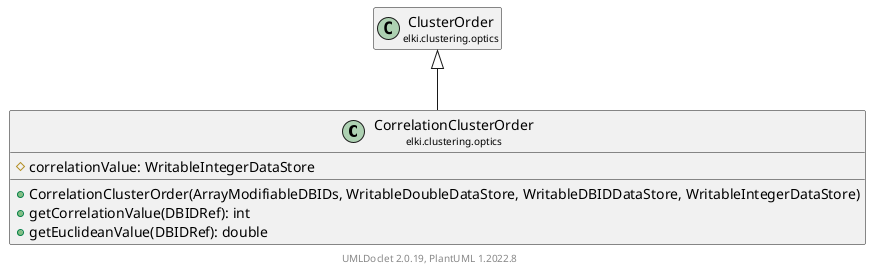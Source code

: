 @startuml
    remove .*\.(Instance|Par|Parameterizer|Factory)$
    set namespaceSeparator none
    hide empty fields
    hide empty methods

    class "<size:14>CorrelationClusterOrder\n<size:10>elki.clustering.optics" as elki.clustering.optics.CorrelationClusterOrder [[CorrelationClusterOrder.html]] {
        #correlationValue: WritableIntegerDataStore
        +CorrelationClusterOrder(ArrayModifiableDBIDs, WritableDoubleDataStore, WritableDBIDDataStore, WritableIntegerDataStore)
        +getCorrelationValue(DBIDRef): int
        +getEuclideanValue(DBIDRef): double
    }

    class "<size:14>ClusterOrder\n<size:10>elki.clustering.optics" as elki.clustering.optics.ClusterOrder [[ClusterOrder.html]]

    elki.clustering.optics.ClusterOrder <|-- elki.clustering.optics.CorrelationClusterOrder

    center footer UMLDoclet 2.0.19, PlantUML 1.2022.8
@enduml
